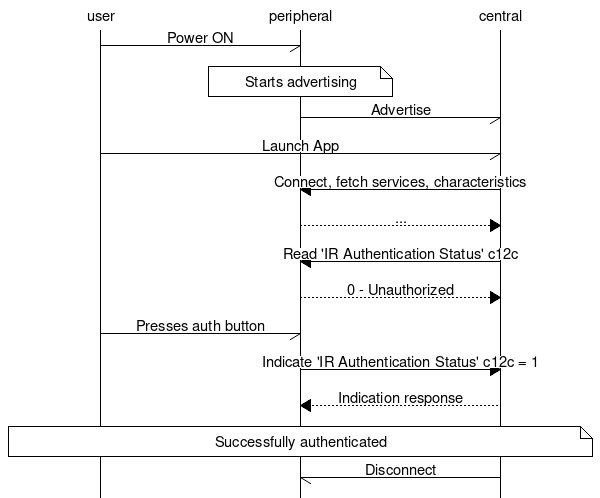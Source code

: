 msc {
    # entities
    user, peripheral, central;

    user -> peripheral [label = "Power ON"];
    peripheral note peripheral [label = "Starts advertising"];
    peripheral -> central [label = "Advertise"];

    user -> central [label = "Launch App"];

    peripheral <= central [label = "Connect, fetch services, characteristics"];
    peripheral >> central [label = "..."];

    peripheral <= central [label = "Read 'IR Authentication Status' c12c"];
    peripheral >> central [label = "0 - Unauthorized"];

    user -> peripheral [label = "Presses auth button"];
    peripheral => central [label = "Indicate 'IR Authentication Status' c12c = 1"];
    peripheral << central [label = "Indication response"];

    user note central [label = "Successfully authenticated"];

    peripheral <- central [label = "Disconnect"];
}
